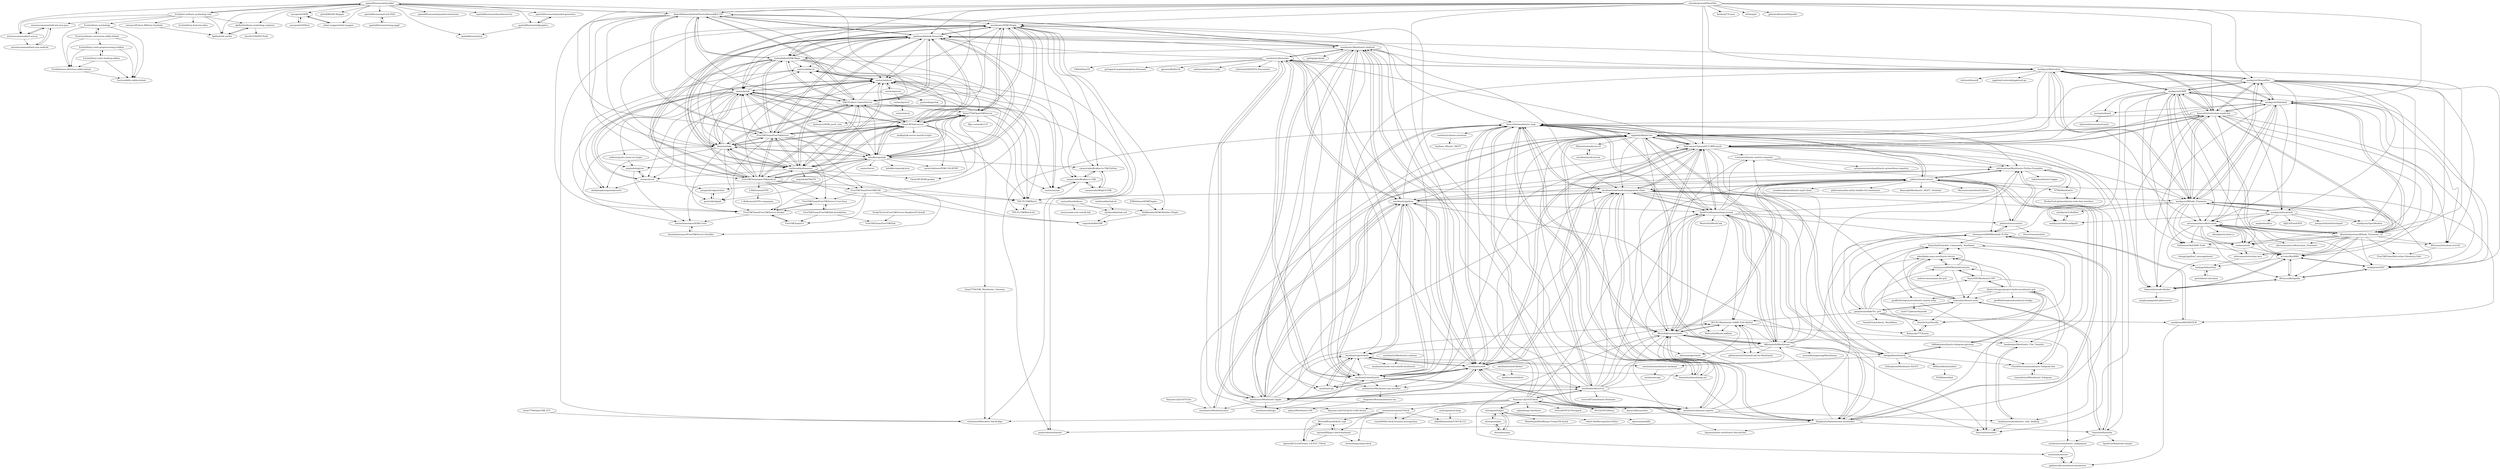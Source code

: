 digraph G {
"spatialillusions/milsymbol-generator" -> "spatialillusions/milgraphics"
"Esri/joint-military-symbology-xml" -> "kjellmf/military-symbology-explorer"
"Esri/joint-military-symbology-xml" -> "spatialillusions/milsymbol"
"Esri/joint-military-symbology-xml" -> "missioncommand/old-mil-sym-java"
"Esri/joint-military-symbology-xml" -> "Esri/military-features-data"
"Esri/joint-military-symbology-xml" -> "missioncommand/mil-sym-js"
"Esri/joint-military-symbology-xml" -> "Esri/military-symbology"
"Esri/joint-military-symbology-xml" -> "kjellmf/sidc-picker"
"Esri/joint-military-symbology-xml" -> "nwroyer/Python-Military-Symbols"
"markqvist/Reticulum" -> "markqvist/NomadNet"
"markqvist/Reticulum" -> "markqvist/LXMF"
"markqvist/Reticulum" -> "markqvist/Sideband"
"markqvist/Reticulum" -> "liamcottle/reticulum-meshchat"
"markqvist/Reticulum" -> "markqvist/RNode_Firmware"
"markqvist/Reticulum" -> "meshtastic/firmware"
"markqvist/Reticulum" -> "ripplebiz/MeshCore"
"markqvist/Reticulum" -> "attermann/microReticulum"
"markqvist/Reticulum" -> "yggdrasil-network/yggdrasil-go" ["e"=1]
"markqvist/Reticulum" -> "liberatedsystems/RNode_Firmware_CE"
"markqvist/Reticulum" -> "TheCommsChannel/TC2-BBS-mesh"
"markqvist/Reticulum" -> "meshtastic/meshtastic"
"markqvist/Reticulum" -> "wb2osz/direwolf" ["e"=1]
"markqvist/Reticulum" -> "paulmandal/atak-forwarder"
"markqvist/Reticulum" -> "meshtastic/Meshtastic-Android"
"kjellmf/sidc-picker" -> "kjellmf/military-symbology-explorer"
"shorepine/alles" -> "shorepine/amy"
"shorepine/alles" -> "shorepine/tulipcc"
"missioncommand/mil-sym-js" -> "missioncommand/old-mil-sym-java"
"missioncommand/mil-sym-js" -> "missioncommand/mil-sym-android"
"markqvist/RNode_Firmware" -> "liberatedsystems/RNode_Firmware_CE"
"markqvist/RNode_Firmware" -> "markqvist/LXMF"
"markqvist/RNode_Firmware" -> "markqvist/Sideband"
"markqvist/RNode_Firmware" -> "liamcottle/reticulum-meshchat"
"markqvist/RNode_Firmware" -> "markqvist/NomadNet"
"markqvist/RNode_Firmware" -> "markqvist/LXST"
"markqvist/RNode_Firmware" -> "markqvist/tncattach"
"markqvist/RNode_Firmware" -> "attermann/microReticulum"
"markqvist/RNode_Firmware" -> "acehoss/rnsh"
"markqvist/RNode_Firmware" -> "markqvist/rnodeconfigutil"
"markqvist/RNode_Firmware" -> "liamcottle/rnode-flasher"
"markqvist/RNode_Firmware" -> "markqvist/Reticulum"
"markqvist/RNode_Firmware" -> "SebastianObi/LXMF-Tools"
"markqvist/RNode_Firmware" -> "markqvist/OpenModem" ["e"=1]
"markqvist/RNode_Firmware" -> "markqvist/LoRaMon"
"syncpoint/ODIN" -> "syncpoint/ODINv2"
"syncpoint/ODIN" -> "orbat-mapper/orbat-mapper"
"markqvist/rnodeconfigutil" -> "markqvist/LoRaMon"
"sofwerx/push-cursor-on-target" -> "ampledata/pycot"
"missioncommand/old-mil-sym-java" -> "missioncommand/mil-sym-android"
"missioncommand/old-mil-sym-java" -> "missioncommand/mil-sym-js"
"markqvist/LoRaMon" -> "markqvist/rnodeconfigutil"
"spatialillusions/mil-std-2525" -> "spatialillusions/stanag-app6"
"spatialillusions/stanag-app6" -> "spatialillusions/mil-std-2525"
"meshtastic/firmware" -> "meshtastic/Meshtastic-Android"
"meshtastic/firmware" -> "meshtastic/meshtastic"
"meshtastic/firmware" -> "meshtastic/python"
"meshtastic/firmware" -> "meshtastic/web"
"meshtastic/firmware" -> "Xinyuan-LilyGO/LilyGo-LoRa-Series" ["e"=1]
"meshtastic/firmware" -> "meshtastic/Meshtastic-Apple"
"meshtastic/firmware" -> "markqvist/Reticulum"
"meshtastic/firmware" -> "portapack-mayhem/mayhem-firmware" ["e"=1]
"meshtastic/firmware" -> "jgromes/RadioLib" ["e"=1]
"meshtastic/firmware" -> "sudomesh/disaster-radio" ["e"=1]
"meshtastic/firmware" -> "TheCommsChannel/TC2-BBS-mesh"
"meshtastic/firmware" -> "meshtastic/device-ui"
"meshtastic/firmware" -> "cyberman54/ESP32-Paxcounter" ["e"=1]
"meshtastic/firmware" -> "paulmandal/atak-forwarder"
"meshtastic/firmware" -> "G4lile0/tinyGS" ["e"=1]
"meshtastic/js" -> "meshtastic/protobufs"
"meshtastic/js" -> "meshtastic/web"
"spatialillusions/milsymbol" -> "Esri/joint-military-symbology-xml"
"spatialillusions/milsymbol" -> "spatialillusions/milsymbol-generator"
"spatialillusions/milsymbol" -> "spatialillusions/milgraphics"
"spatialillusions/milsymbol" -> "missioncommand/mil-sym-js"
"spatialillusions/milsymbol" -> "deptofdefense/AndroidTacticalAssaultKit-CIV"
"spatialillusions/milsymbol" -> "pistell/MGRS-Mapper"
"spatialillusions/milsymbol" -> "syncpoint/ODIN"
"spatialillusions/milsymbol" -> "orbat-mapper/orbat-mapper"
"spatialillusions/milsymbol" -> "TAK-Product-Center/Server"
"spatialillusions/milsymbol" -> "spatialillusions/nvg"
"spatialillusions/milsymbol" -> "kjellmf/military-symbology-explorer"
"spatialillusions/milsymbol" -> "kjellmf/sidc-picker"
"spatialillusions/milsymbol" -> "spatialillusions/milsymbol-extensions"
"spatialillusions/milsymbol" -> "spatialillusions/mil-std-2525"
"spatialillusions/milsymbol" -> "spatialillusions/milsymbol-server"
"FreeTAKTeam/FreeTakServer" -> "paulmandal/atak-forwarder"
"FreeTAKTeam/FreeTakServer" -> "TAK-Product-Center/Server"
"FreeTAKTeam/FreeTakServer" -> "deptofdefense/AndroidTacticalAssaultKit-CIV"
"FreeTAKTeam/FreeTakServer" -> "tkuester/taky"
"FreeTAKTeam/FreeTakServer" -> "joshuafuller/ATAK-Maps"
"FreeTAKTeam/FreeTakServer" -> "snstac/pytak"
"FreeTAKTeam/FreeTakServer" -> "Cloud-RF/tak-server"
"FreeTAKTeam/FreeTakServer" -> "FreeTAKTeam/openTAKpickList"
"FreeTAKTeam/FreeTakServer" -> "raytheonbbn/hammer"
"FreeTAKTeam/FreeTakServer" -> "kdudkov/goatak"
"FreeTAKTeam/FreeTakServer" -> "FreeTAKTeam/FreeTAKServer-User-Docs"
"FreeTAKTeam/FreeTakServer" -> "brian7704/OpenTAKServer"
"FreeTAKTeam/FreeTakServer" -> "FreeTAKTeam/FreeTAKServer-Docker"
"FreeTAKTeam/FreeTakServer" -> "snstac/adsbcot"
"FreeTAKTeam/FreeTakServer" -> "FreeTAKTeam/FreeTAKUAS"
"joshuafuller/ATAK-Maps" -> "paulmandal/atak-forwarder"
"joshuafuller/ATAK-Maps" -> "FreeTAKTeam/FreeTakServer"
"joshuafuller/ATAK-Maps" -> "deptofdefense/AndroidTacticalAssaultKit-CIV"
"joshuafuller/ATAK-Maps" -> "meshtastic/ATAK-Plugin"
"joshuafuller/ATAK-Maps" -> "TAK-Product-Center/Server"
"joshuafuller/ATAK-Maps" -> "FreeTAKTeam/openTAKpickList"
"joshuafuller/ATAK-Maps" -> "raytheonbbn/hammer"
"joshuafuller/ATAK-Maps" -> "Cloud-RF/tak-server"
"joshuafuller/ATAK-Maps" -> "snstac/pytak"
"joshuafuller/ATAK-Maps" -> "tkuester/taky"
"joshuafuller/ATAK-Maps" -> "kdudkov/goatak"
"joshuafuller/ATAK-Maps" -> "TDF-PL/TAKWatch"
"joshuafuller/ATAK-Maps" -> "snstac/adsbcot"
"joshuafuller/ATAK-Maps" -> "snstac/adsbxcot"
"joshuafuller/ATAK-Maps" -> "brian7704/OpenTAKServer"
"snstac/aiscot" -> "snstac/adsbcot"
"snstac/aiscot" -> "ampledata/pycot"
"snstac/aiscot" -> "darkplusplus/opentakrouter"
"snstac/aiscot" -> "jonapoul/cotgenerator"
"kjellmf/military-symbology-explorer" -> "kjellmf/sidc-picker"
"kjellmf/military-symbology-explorer" -> "daveb1034/NVGTools"
"meshtastic/Meshtastic-Android" -> "meshtastic/python"
"meshtastic/Meshtastic-Android" -> "meshtastic/web"
"meshtastic/Meshtastic-Android" -> "meshtastic/meshtastic"
"meshtastic/Meshtastic-Android" -> "meshtastic/firmware"
"meshtastic/Meshtastic-Android" -> "paulmandal/atak-forwarder"
"meshtastic/Meshtastic-Android" -> "meshtastic/protobufs"
"meshtastic/Meshtastic-Android" -> "meshtastic/Meshtastic-Apple"
"meshtastic/Meshtastic-Android" -> "meshtastic/ATAK-Plugin"
"meshtastic/Meshtastic-Android" -> "meshtastic/js"
"meshtastic/Meshtastic-Android" -> "deptofdefense/AndroidTacticalAssaultKit-CIV"
"meshtastic/Meshtastic-Android" -> "meshtastic/network-management-client"
"meshtastic/Meshtastic-Android" -> "joshuafuller/ATAK-Maps"
"meshtastic/Meshtastic-Android" -> "liamcottle/meshtastic-map"
"meshtastic/Meshtastic-Android" -> "ge0rg/aprsdroid" ["e"=1]
"meshtastic/Meshtastic-Android" -> "meshtastic/Meshtastic-gui-installer"
"deptofdefense/AndroidTacticalAssaultKit-CIV" -> "TAK-Product-Center/Server"
"deptofdefense/AndroidTacticalAssaultKit-CIV" -> "FreeTAKTeam/FreeTakServer"
"deptofdefense/AndroidTacticalAssaultKit-CIV" -> "joshuafuller/ATAK-Maps"
"deptofdefense/AndroidTacticalAssaultKit-CIV" -> "paulmandal/atak-forwarder"
"deptofdefense/AndroidTacticalAssaultKit-CIV" -> "raytheonbbn/hammer"
"deptofdefense/AndroidTacticalAssaultKit-CIV" -> "FreeTAKTeam/openTAKpickList"
"deptofdefense/AndroidTacticalAssaultKit-CIV" -> "snstac/pytak"
"deptofdefense/AndroidTacticalAssaultKit-CIV" -> "Cloud-RF/tak-server"
"deptofdefense/AndroidTacticalAssaultKit-CIV" -> "tkuester/taky"
"deptofdefense/AndroidTacticalAssaultKit-CIV" -> "meshtastic/ATAK-Plugin"
"deptofdefense/AndroidTacticalAssaultKit-CIV" -> "spatialillusions/milsymbol"
"deptofdefense/AndroidTacticalAssaultKit-CIV" -> "kdudkov/goatak"
"deptofdefense/AndroidTacticalAssaultKit-CIV" -> "meshtastic/Meshtastic-Android"
"deptofdefense/AndroidTacticalAssaultKit-CIV" -> "snstac/adsbcot"
"deptofdefense/AndroidTacticalAssaultKit-CIV" -> "FreeTAKTeam/FreeTAKServer-Docker"
"paulmandal/atak-forwarder" -> "meshtastic/ATAK-Plugin"
"paulmandal/atak-forwarder" -> "joshuafuller/ATAK-Maps"
"paulmandal/atak-forwarder" -> "raytheonbbn/hammer"
"paulmandal/atak-forwarder" -> "FreeTAKTeam/FreeTakServer"
"paulmandal/atak-forwarder" -> "tkuester/taky"
"paulmandal/atak-forwarder" -> "snstac/pytak"
"paulmandal/atak-forwarder" -> "deptofdefense/AndroidTacticalAssaultKit-CIV"
"paulmandal/atak-forwarder" -> "snstac/adsbcot"
"paulmandal/atak-forwarder" -> "Cloud-RF/tak-server"
"paulmandal/atak-forwarder" -> "TAK-Product-Center/Server"
"paulmandal/atak-forwarder" -> "FreeTAKTeam/openTAKpickList"
"paulmandal/atak-forwarder" -> "kdudkov/goatak"
"paulmandal/atak-forwarder" -> "TDF-PL/TAKWatch"
"paulmandal/atak-forwarder" -> "snstac/adsbxcot"
"paulmandal/atak-forwarder" -> "meshtastic/Meshtastic-Android"
"meshtastic/python" -> "meshtastic/web"
"meshtastic/python" -> "meshtastic/Meshtastic-Android"
"meshtastic/python" -> "meshtastic/protobufs"
"meshtastic/python" -> "meshtastic/meshtastic"
"meshtastic/python" -> "meshtastic/Meshtastic-Apple"
"meshtastic/python" -> "meshtastic/network-management-client"
"meshtastic/python" -> "meshtastic/firmware"
"meshtastic/python" -> "meshtastic/js"
"meshtastic/python" -> "meshtastic/Meshtasticator"
"meshtastic/python" -> "datagod/meshwatch"
"meshtastic/python" -> "meshtastic/Meshtastic-gui-installer"
"meshtastic/python" -> "liamcottle/meshtastic-map"
"meshtastic/python" -> "pdxlocations/Meshtastic-Python-Examples"
"meshtastic/python" -> "SpudGunMan/meshing-around"
"meshtastic/python" -> "pdxlocations/connect"
"pinztrek/takpak" -> "jonapoul/cotgenerator"
"kdudkov/goatak" -> "kdudkov/opensky2cot"
"kdudkov/goatak" -> "Cloud-RF/tak-server"
"kdudkov/goatak" -> "brian7704/OpenTAKServer"
"kdudkov/goatak" -> "snstac/pytak"
"kdudkov/goatak" -> "tkuester/taky"
"kdudkov/goatak" -> "raytheonbbn/hammer"
"kdudkov/goatak" -> "snstac/adsbcot"
"kdudkov/goatak" -> "meshtastic/ATAK-Plugin"
"kdudkov/goatak" -> "lennisthemenace/ATAK-Certs"
"kdudkov/goatak" -> "canaryradio/Kraken-to-TAK-Python"
"kdudkov/goatak" -> "pinztrek/takpak"
"kdudkov/goatak" -> "snstac/inrcot"
"kdudkov/goatak" -> "paulmandal/atak-forwarder"
"kdudkov/goatak" -> "aerial-defence/ATAK-UAS-RTSP"
"kdudkov/goatak" -> "ampledata/pycot"
"markqvist/LXMF" -> "markqvist/Sideband"
"markqvist/LXMF" -> "liamcottle/reticulum-meshchat"
"markqvist/LXMF" -> "markqvist/NomadNet"
"markqvist/LXMF" -> "markqvist/RNode_Firmware"
"markqvist/LXMF" -> "liberatedsystems/RNode_Firmware_CE"
"markqvist/LXMF" -> "acehoss/rnsh"
"markqvist/LXMF" -> "attermann/microReticulum"
"markqvist/LXMF" -> "markqvist/Reticulum"
"markqvist/LXMF" -> "markqvist/LXST"
"markqvist/LXMF" -> "jooray/nutband"
"markqvist/LXMF" -> "SebastianObi/LXMF-Tools"
"markqvist/LXMF" -> "liamcottle/rnode-flasher"
"markqvist/LXMF" -> "kc1awv/RetiBBS"
"markqvist/LXMF" -> "markqvist/rnodeconfigutil"
"markqvist/LXMF" -> "markqvist/tncattach"
"FreeTAKTeam/UI" -> "FreeTAKTeam/FreeTAKServer-Docker"
"meshtastic/protobufs" -> "meshtastic/js"
"meshtastic/protobufs" -> "meshtastic/python"
"meshtastic/protobufs" -> "meshtastic/web"
"meshtastic/protobufs" -> "meshtastic/design"
"meshtastic/protobufs" -> "meshtastic/node-red-contrib-meshtastic"
"meshtastic/protobufs" -> "meshtastic/meshtastic-backend"
"markqvist/tncattach" -> "DJ2LS/FreeDATA" ["e"=1]
"markqvist/tncattach" -> "markqvist/rnodeconfigutil"
"markqvist/tncattach" -> "acehoss/rnsh"
"markqvist/tncattach" -> "joergschultzelutter/mpad" ["e"=1]
"markqvist/tncattach" -> "markqvist/RNode_Firmware"
"markqvist/tncattach" -> "ampledata/kiss" ["e"=1]
"markqvist/tncattach" -> "attermann/microReticulum"
"markqvist/tncattach" -> "markqvist/OpenModem" ["e"=1]
"sniporbob/PiRaTN" -> "jonapoul/cotgenerator"
"sniporbob/PiRaTN" -> "lennisthemenace/FreeTAKServer-Installer"
"missioncommand/mil-sym-android" -> "missioncommand/old-mil-sym-java"
"jonapoul/cotgenerator" -> "pinztrek/takpak"
"markqvist/NomadNet" -> "markqvist/Sideband"
"markqvist/NomadNet" -> "markqvist/LXMF"
"markqvist/NomadNet" -> "markqvist/Reticulum"
"markqvist/NomadNet" -> "liamcottle/reticulum-meshchat"
"markqvist/NomadNet" -> "markqvist/RNode_Firmware"
"markqvist/NomadNet" -> "liberatedsystems/RNode_Firmware_CE"
"markqvist/NomadNet" -> "attermann/microReticulum"
"markqvist/NomadNet" -> "acehoss/rnsh"
"markqvist/NomadNet" -> "TheCommsChannel/TC2-BBS-mesh"
"markqvist/NomadNet" -> "markqvist/tncattach"
"markqvist/NomadNet" -> "markqvist/LXST"
"markqvist/NomadNet" -> "markqvist/OpenModem" ["e"=1]
"markqvist/NomadNet" -> "RFnexus/reticulum-over-hf"
"markqvist/NomadNet" -> "paulmandal/atak-forwarder"
"markqvist/NomadNet" -> "ripplebiz/MeshCore"
"raytheonbbn/hammer" -> "paulmandal/atak-forwarder"
"raytheonbbn/hammer" -> "snstac/adsbcot"
"raytheonbbn/hammer" -> "FreeTAKTeam/FreeTAKServer-Docker"
"raytheonbbn/hammer" -> "sniporbob/BobTAK"
"raytheonbbn/hammer" -> "FreeTAKTeam/openTAKpickList"
"raytheonbbn/hammer" -> "FreeTAKTeam/FreeTAKUAS"
"raytheonbbn/hammer" -> "kdudkov/goatak"
"raytheonbbn/hammer" -> "meshtastic/ATAK-Plugin"
"raytheonbbn/hammer" -> "Cloud-RF/ATAK-geobot"
"raytheonbbn/hammer" -> "sniporbob/PiRaTN"
"raytheonbbn/hammer" -> "snstac/aiscot"
"raytheonbbn/hammer" -> "tkuester/taky"
"raytheonbbn/hammer" -> "snstac/pytak"
"raytheonbbn/hammer" -> "Cloud-RF/tak-server"
"raytheonbbn/hammer" -> "FreeTAKTeam/FreeTakServer"
"FreeTAKTeam/FreeTAKServer-User-Docs" -> "FreeTAKTeam/FreeTAKServer-Docker"
"FreeTAKTeam/FreeTAKServer-User-Docs" -> "FreeTAKTeam/FreeTAKHub-Installation"
"meshtastic/meshtastic" -> "meshtastic/web"
"meshtastic/meshtastic" -> "meshtastic/Meshtastic-Android"
"meshtastic/meshtastic" -> "meshtastic/firmware"
"meshtastic/meshtastic" -> "meshtastic/Meshtastic-Apple"
"meshtastic/meshtastic" -> "meshtastic/python"
"meshtastic/meshtastic" -> "meshtastic/Meshtastic-gui-installer"
"meshtastic/meshtastic" -> "meshtastic/protobufs"
"meshtastic/meshtastic" -> "ripplebiz/MeshCore"
"meshtastic/meshtastic" -> "TheCommsChannel/TC2-BBS-mesh"
"meshtastic/meshtastic" -> "meshtastic/antenna-reports"
"meshtastic/meshtastic" -> "meshtastic/js"
"meshtastic/meshtastic" -> "meshtastic/network-management-client"
"meshtastic/meshtastic" -> "paulmandal/atak-forwarder"
"meshtastic/meshtastic" -> "meshtastic/ATAK-Plugin"
"meshtastic/meshtastic" -> "meshtastic/device-ui"
"snstac/spotcot" -> "snstac/aircot"
"meshtastic/web" -> "meshtastic/meshtastic"
"meshtastic/web" -> "meshtastic/python"
"meshtastic/web" -> "meshtastic/Meshtastic-Apple"
"meshtastic/web" -> "meshtastic/Meshtastic-Android"
"meshtastic/web" -> "meshtastic/protobufs"
"meshtastic/web" -> "meshtastic/js"
"meshtastic/web" -> "meshtastic/network-management-client"
"meshtastic/web" -> "meshtastic/Meshtastic-gui-installer"
"meshtastic/web" -> "liamcottle/meshtastic-map"
"meshtastic/web" -> "pdxlocations/connect"
"meshtastic/web" -> "meshtastic/antenna-reports"
"meshtastic/web" -> "TheCommsChannel/TC2-BBS-mesh"
"meshtastic/web" -> "meshtastic/artifacts"
"meshtastic/web" -> "brianshea2/meshmap.net"
"meshtastic/web" -> "RCGV1/Meshtastic-SAME-EAS-Alerter"
"meshtastic/Meshtastic-Apple" -> "meshtastic/web"
"meshtastic/Meshtastic-Apple" -> "meshtastic/meshtastic"
"meshtastic/Meshtastic-Apple" -> "meshtastic/python"
"meshtastic/Meshtastic-Apple" -> "liamcottle/meshtastic-map"
"meshtastic/Meshtastic-Apple" -> "meshtastic/protobufs"
"meshtastic/Meshtastic-Apple" -> "meshtastic/Meshtastic-Android"
"meshtastic/Meshtastic-Apple" -> "TheCommsChannel/TC2-BBS-mesh"
"meshtastic/Meshtastic-Apple" -> "meshtastic/device-ui"
"meshtastic/Meshtastic-Apple" -> "meshtastic/antenna-reports"
"meshtastic/Meshtastic-Apple" -> "meshtastic/network-management-client"
"meshtastic/Meshtastic-Apple" -> "meshtastic/firmware"
"meshtastic/Meshtastic-Apple" -> "ripplebiz/MeshCore"
"meshtastic/Meshtastic-Apple" -> "meshtastic/Meshtasticator"
"meshtastic/Meshtastic-Apple" -> "meshtastic/design"
"meshtastic/Meshtastic-Apple" -> "RCGV1/Meshtastic-SAME-EAS-Alerter"
"tkuester/taky" -> "snstac/pytak"
"tkuester/taky" -> "FreeTAKTeam/FreeTakServer"
"tkuester/taky" -> "snstac/adsbcot"
"tkuester/taky" -> "FreeTAKTeam/FreeTAKServer-Docker"
"tkuester/taky" -> "darkplusplus/opentakrouter"
"tkuester/taky" -> "paulmandal/atak-forwarder"
"tkuester/taky" -> "kdudkov/goatak"
"tkuester/taky" -> "lennisthemenace/ATAK-Certs"
"tkuester/taky" -> "Cloud-RF/tak-server"
"tkuester/taky" -> "TAK-Product-Center/Server"
"tkuester/taky" -> "snstac/adsbxcot"
"tkuester/taky" -> "raytheonbbn/hammer"
"tkuester/taky" -> "FreeTAKTeam/openTAKpickList"
"tkuester/taky" -> "brian7704/OpenTAKServer"
"tkuester/taky" -> "pinztrek/takpak"
"snstac/adsbcot" -> "snstac/aiscot"
"snstac/adsbcot" -> "snstac/adsbxcot"
"snstac/adsbcot" -> "snstac/pytak"
"snstac/adsbcot" -> "snstac/aprscot"
"snstac/adsbcot" -> "snstac/aryaos"
"snstac/adsbcot" -> "canaryradio/Kraken-to-TAK"
"snstac/adsbcot" -> "canaryradio/Kraken-to-TAK-Python"
"snstac/adsbcot" -> "raytheonbbn/hammer"
"FreeTAKTeam/openTAKpickList" -> "FreeTAKTeam/FreeTAKUAS"
"FreeTAKTeam/openTAKpickList" -> "raytheonbbn/hammer"
"FreeTAKTeam/openTAKpickList" -> "Cloud-RF/tak-server"
"FreeTAKTeam/openTAKpickList" -> "snstac/pytak"
"FreeTAKTeam/openTAKpickList" -> "FreeTAKTeam/FreeTAKServer-Docker"
"FreeTAKTeam/openTAKpickList" -> "TAK-Product-Center/Server"
"FreeTAKTeam/openTAKpickList" -> "paulmandal/atak-forwarder"
"FreeTAKTeam/openTAKpickList" -> "FreeTAKTeam/FreeTakServer"
"FreeTAKTeam/openTAKpickList" -> "tkuester/taky"
"FreeTAKTeam/openTAKpickList" -> "brian7704/OpenTAKServer"
"FreeTAKTeam/openTAKpickList" -> "joshuafuller/ATAK-Maps"
"FreeTAKTeam/openTAKpickList" -> "TDF-PL/TAKWatch"
"FreeTAKTeam/openTAKpickList" -> "FreeTAKTeam/FreeTAKServer-User-Docs"
"FreeTAKTeam/openTAKpickList" -> "L-Belluomini/OTN"
"FreeTAKTeam/openTAKpickList" -> "snstac/adsbcot"
"Xinyuan-LilyGO/T-Echo" -> "meshtastic/Meshtasticator"
"thepoweroftwo/meshtastic-ios" -> "jeksys/Meshtastic-iOS"
"meshtastic/meshtastic-backend" -> "meshtastic/api"
"FreeTAKTeam/FreeTAKUAS" -> "FreeTAKTeam/FreeTAKServer-Docker"
"FreeTAKTeam/FreeTAKUAS" -> "TDF-PL/TAKWatch"
"FreeTAKTeam/FreeTAKUAS" -> "FreeTAKTeam/FreeTAKServer-User-Docs"
"FreeTAKTeam/FreeTAKUAS" -> "FreeTAKTeam/UI"
"FreeTAKTeam/FreeTAKUAS" -> "sniporbob/BobTAK"
"FreeTAKTeam/FreeTAKUAS" -> "snstac/adsbcot"
"snstac/pytak" -> "snstac/adsbcot"
"snstac/pytak" -> "snstac/aiscot"
"snstac/pytak" -> "Cloud-RF/tak-server"
"snstac/pytak" -> "tkuester/taky"
"snstac/pytak" -> "snstac/adsbxcot"
"snstac/pytak" -> "ampledata/pycot"
"snstac/pytak" -> "kylesayrs/ATAK_push_cots"
"snstac/pytak" -> "pinztrek/takpak"
"snstac/pytak" -> "snstac/aryaos"
"snstac/pytak" -> "TDF-PL/TAKWatch"
"snstac/pytak" -> "sofwerx/push-cursor-on-target"
"snstac/pytak" -> "darkplusplus/opentakrouter"
"snstac/pytak" -> "TAK-Product-Center/Server"
"snstac/pytak" -> "kdudkov/goatak"
"snstac/pytak" -> "FreeTAKTeam/FreeTAKServer-Docker"
"snstac/adsbxcot" -> "snstac/adsbcot"
"snstac/adsbxcot" -> "darkplusplus/opentakrouter"
"orbat-mapper/orbat-mapper" -> "syncpoint/ODIN"
"FreeTAKTeam/FreeTAKServer-Docker" -> "lennisthemenace/ATAK-Certs"
"FreeTAKTeam/FreeTAKServer-Docker" -> "FreeTAKTeam/FreeTAKServer-User-Docs"
"FreeTAKTeam/FreeTAKServer-Docker" -> "FreeTAKTeam/UI"
"lennisthemenace/ATAK-Certs" -> "lennisthemenace/FreeTAKServer-Installer"
"lennisthemenace/FreeTAKServer-Installer" -> "lennisthemenace/ATAK-Certs"
"ChuckNorrison/meshtastic-telegram-bot" -> "tomasbrincil/Meshtastic-Telegram"
"FreeTAKTeam/FreeTAKHub-Installation" -> "FreeTAKTeam/FreeTAKServer-User-Docs"
"FreeTAKTeam/FreeTAKHub-Installation" -> "FreeTAKTeam/FreeTAKHub"
"FreeTAKTeam/FreeTAKHub-Installation" -> "FreeTAKTeam/UI"
"shorepine/tulipcc" -> "shorepine/amy"
"shorepine/tulipcc" -> "shorepine/alles"
"shorepine/tulipcc" -> "Xinyuan-LilyGO/T-Deck"
"shorepine/tulipcc" -> "okyeron/shieldXL" ["e"=1]
"shorepine/tulipcc" -> "Meebleeps/MeeBleeps-Freaq-FM-Synth" ["e"=1]
"shorepine/tulipcc" -> "robert-hh/Micropython-Editor" ["e"=1]
"markqvist/Sideband" -> "markqvist/LXMF"
"markqvist/Sideband" -> "liamcottle/reticulum-meshchat"
"markqvist/Sideband" -> "markqvist/NomadNet"
"markqvist/Sideband" -> "markqvist/RNode_Firmware"
"markqvist/Sideband" -> "liberatedsystems/RNode_Firmware_CE"
"markqvist/Sideband" -> "markqvist/Reticulum"
"markqvist/Sideband" -> "attermann/microReticulum"
"markqvist/Sideband" -> "markqvist/LXST"
"markqvist/Sideband" -> "markqvist/tncattach"
"markqvist/Sideband" -> "liamcottle/rnode-flasher"
"markqvist/Sideband" -> "acehoss/rnsh"
"markqvist/Sideband" -> "kc1awv/RetiBBS"
"markqvist/Sideband" -> "TheCommsChannel/TC2-BBS-mesh"
"markqvist/Sideband" -> "jooray/nutband"
"markqvist/Sideband" -> "RFnexus/reticulum-over-hf"
"datagod/meshwatch" -> "ZebusJesus/Meshtastic-PyGUI"
"datagod/meshwatch" -> "meshtastic/network-management-client"
"datagod/meshwatch" -> "meshtastic/meshtastic-backend"
"datagod/meshwatch" -> "tb0hdan/meshtastic-telegram-gateway"
"datagod/meshwatch" -> "ChuckNorrison/meshtastic-telegram-bot"
"datagod/meshwatch" -> "pdxlocations/Meshtastic-Python-Examples"
"datagod/meshwatch" -> "868meshbot/meshbot"
"meshtastic/antenna-reports" -> "meshtastic/network-management-client"
"meshtastic/antenna-reports" -> "erichexter/Mestastic-Tak-Bridge"
"meshtastic/antenna-reports" -> "meshtastic/protobufs"
"meshtastic/antenna-reports" -> "laneboyerre/meshtastic_chat_desktop"
"meshtastic/antenna-reports" -> "pdxlocations/connect"
"meshtastic/antenna-reports" -> "meshtastic/web"
"meshtastic/antenna-reports" -> "chrismyers2000/MeshAdv-Pi-Hat"
"meshtastic/antenna-reports" -> "MeshAddicts/meshinfo"
"meshtastic/antenna-reports" -> "ShakataGaNai/awesome-meshtastic"
"meshtastic/Meshtastic-arduino" -> "meshtastic/node-red-contrib-meshtastic"
"L-Belluomini/OTN" -> "L-Belluomini/OTN-companion"
"meshtastic/Meshtasticator" -> "pdxlocations/Meshtastic-Python-Examples"
"meshtastic/Meshtasticator" -> "meshtastic/protobufs"
"meshtastic/Meshtasticator" -> "meshtastic/python"
"Hydra-Designs/project-hydra-meshtastic-pcb" -> "NanoVHF/Meshtastic-DIY"
"Hydra-Designs/project-hydra-meshtastic-pcb" -> "tb0hdan/meshtastic-telegram-gateway"
"Hydra-Designs/project-hydra-meshtastic-pcb" -> "ndoo/ikoka-nano-meshtastic-device"
"Hydra-Designs/project-hydra-meshtastic-pcb" -> "chrismyers2000/MeshAdventurer"
"Hydra-Designs/project-hydra-meshtastic-pcb" -> "valzzu/meshtastic-pcbs"
"Hydra-Designs/project-hydra-meshtastic-pcb" -> "geoffwhittington/meshtastic-bridge"
"Hydra-Designs/project-hydra-meshtastic-pcb" -> "ChuckNorrison/meshtastic-telegram-bot"
"Hydra-Designs/project-hydra-meshtastic-pcb" -> "geoffwhittington/meshtastic-matrix-relay"
"Hydra-Designs/project-hydra-meshtastic-pcb" -> "NomDeTom/NiceRa"
"meshtastic/Meshtastic-gui-installer" -> "thepoweroftwo/meshtastic-ios"
"ScriptTactics/FreeTAKServer-RaspberyPi-Install" -> "FreeTAKTeam/FreeTAKHub"
"Esri/coordinate-conversion-addin-dotnet" -> "Esri/distance-direction-addin-dotnet"
"Esri/coordinate-conversion-addin-dotnet" -> "Esri/visibility-addin-dotnet"
"Esri/coordinate-conversion-addin-dotnet" -> "Esri/military-symbology"
"Esri/coordinate-conversion-addin-dotnet" -> "Esri/military-tools-geoprocessing-toolbox"
"NanoVHF/Meshtastic-DIY" -> "Hydra-Designs/project-hydra-meshtastic-pcb"
"NanoVHF/Meshtastic-DIY" -> "ndoo/ikoka-nano-meshtastic-device"
"NanoVHF/Meshtastic-DIY" -> "chrismyers2000/MeshAdventurer"
"NanoVHF/Meshtastic-DIY" -> "ChuckNorrison/meshtastic-telegram-bot"
"NanoVHF/Meshtastic-DIY" -> "valzzu/meshtastic-pcbs"
"tb0hdan/meshtastic-telegram-gateway" -> "ChuckNorrison/meshtastic-telegram-bot"
"tb0hdan/meshtastic-telegram-gateway" -> "Hydra-Designs/project-hydra-meshtastic-pcb"
"tb0hdan/meshtastic-telegram-gateway" -> "datagod/meshwatch"
"tomasbrincil/Meshtastic-Telegram" -> "ChuckNorrison/meshtastic-telegram-bot"
"nwroyer/Python-Military-Symbols" -> "kjellmf/sidc-picker"
"shorepine/amy" -> "shorepine/alles"
"shorepine/amy" -> "shorepine/tulipcc"
"Esri/military-symbology" -> "Esri/visibility-addin-dotnet"
"Esri/military-symbology" -> "Esri/coordinate-conversion-addin-dotnet"
"Esri/military-symbology" -> "Esri/distance-direction-addin-dotnet"
"meshtastic/network-management-client" -> "pdxlocations/connect"
"meshtastic/network-management-client" -> "datagod/meshwatch"
"meshtastic/network-management-client" -> "meshtastic/web"
"meshtastic/network-management-client" -> "MeshAddicts/meshinfo"
"meshtastic/network-management-client" -> "liamcottle/meshtastic-map"
"meshtastic/network-management-client" -> "geoffwhittington/meshtastic-matrix-relay"
"meshtastic/network-management-client" -> "paulocode/multimesh"
"meshtastic/network-management-client" -> "meshtastic/antenna-reports"
"meshtastic/network-management-client" -> "TheCommsChannel/TC2-BBS-mesh"
"meshtastic/network-management-client" -> "SpudGunMan/meshing-around"
"meshtastic/network-management-client" -> "meshtastic/python"
"meshtastic/network-management-client" -> "Affirmatech/MeshSense"
"meshtastic/network-management-client" -> "landandair/Meshtastic_File_Transfer"
"meshtastic/network-management-client" -> "ShakataGaNai/awesome-meshtastic"
"meshtastic/network-management-client" -> "markqvist/RNode_Firmware"
"TAK-Product-Center/Server" -> "Cloud-RF/tak-server"
"TAK-Product-Center/Server" -> "FreeTAKTeam/FreeTakServer"
"TAK-Product-Center/Server" -> "deptofdefense/AndroidTacticalAssaultKit-CIV"
"TAK-Product-Center/Server" -> "snstac/pytak"
"TAK-Product-Center/Server" -> "tkuester/taky"
"TAK-Product-Center/Server" -> "joshuafuller/ATAK-Maps"
"TAK-Product-Center/Server" -> "FreeTAKTeam/openTAKpickList"
"TAK-Product-Center/Server" -> "paulmandal/atak-forwarder"
"TAK-Product-Center/Server" -> "brian7704/OpenTAKServer"
"TAK-Product-Center/Server" -> "snstac/adsbcot"
"TAK-Product-Center/Server" -> "raytheonbbn/hammer"
"TAK-Product-Center/Server" -> "meshtastic/ATAK-Plugin"
"TAK-Product-Center/Server" -> "snstac/adsbxcot"
"TAK-Product-Center/Server" -> "kdudkov/goatak"
"TAK-Product-Center/Server" -> "TDF-PL/TAKWatch"
"Cloud-RF/tak-server" -> "TAK-Product-Center/Server"
"Cloud-RF/tak-server" -> "snstac/pytak"
"Cloud-RF/tak-server" -> "TDF-PL/TAKWatch"
"Cloud-RF/tak-server" -> "kdudkov/goatak"
"Cloud-RF/tak-server" -> "brian7704/OpenTAKServer"
"Cloud-RF/tak-server" -> "meshtastic/ATAK-Plugin"
"Cloud-RF/tak-server" -> "FreeTAKTeam/openTAKpickList"
"Cloud-RF/tak-server" -> "tkuester/taky"
"Cloud-RF/tak-server" -> "FreeTAKTeam/FreeTakServer"
"Cloud-RF/tak-server" -> "paulmandal/atak-forwarder"
"Cloud-RF/tak-server" -> "raytheonbbn/hammer"
"Cloud-RF/tak-server" -> "aerial-defence/ATAK-UAS-RTSP"
"Cloud-RF/tak-server" -> "atakhq/tak-server-install-scripts"
"Cloud-RF/tak-server" -> "Cloud-RF/ATAK-geobot"
"Cloud-RF/tak-server" -> "snstac/adsbxcot"
"0015/ESP32Berry" -> "Xinyuan-LilyGO/T-Deck"
"raytheonbbn/tak-ml" -> "raytheonbbn/tak-cad"
"syncpoint/ODINv2" -> "syncpoint/ODIN"
"acehoss/rnsh" -> "attermann/reticulum-mcu"
"acehoss/rnsh" -> "attermann/microReticulum"
"acehoss/rnsh" -> "kc1awv/RetiBBS"
"Esri/military-tools-geoprocessing-toolbox" -> "Esri/military-tools-desktop-addins"
"Esri/military-tools-geoprocessing-toolbox" -> "Esri/distance-direction-addin-dotnet"
"Esri/military-tools-geoprocessing-toolbox" -> "Esri/visibility-addin-dotnet"
"SebastianObi/LXMF-Tools" -> "chengtripp/lxmf_messageboard"
"SebastianObi/LXMF-Tools" -> "kc1awv/RetiBBS"
"Hellikandra/ATAK-Weather-Plugin" -> "sniporbob/BobTAK"
"snstac/fusedsidecar" -> "raytheonbbn/tak-cad"
"snstac/fusedsidecar" -> "snstac/node-red-contrib-tak"
"Esri/distance-direction-addin-dotnet" -> "Esri/visibility-addin-dotnet"
"meshtastic/ATAK-Plugin" -> "paulmandal/atak-forwarder"
"meshtastic/ATAK-Plugin" -> "TDF-PL/TAKWatch"
"meshtastic/ATAK-Plugin" -> "brian7704/OpenTAKServer"
"meshtastic/ATAK-Plugin" -> "Cloud-RF/tak-server"
"meshtastic/ATAK-Plugin" -> "joshuafuller/ATAK-Maps"
"meshtastic/ATAK-Plugin" -> "raytheonbbn/hammer"
"meshtastic/ATAK-Plugin" -> "kdudkov/goatak"
"meshtastic/ATAK-Plugin" -> "snstac/aryaos"
"meshtastic/ATAK-Plugin" -> "snstac/adsbcot"
"meshtastic/ATAK-Plugin" -> "canaryradio/Kraken-to-TAK"
"meshtastic/ATAK-Plugin" -> "erichexter/Mestastic-Tak-Bridge"
"meshtastic/ATAK-Plugin" -> "Hellikandra/ATAK-Weather-Plugin"
"meshtastic/ATAK-Plugin" -> "snstac/pytak"
"meshtastic/ATAK-Plugin" -> "tkuester/taky"
"meshtastic/ATAK-Plugin" -> "canaryradio/Kraken-to-TAK-Python"
"moononournation/T-Deck" -> "abdallahnatsheh/T-DECK-CLI"
"moononournation/T-Deck" -> "RetiredWizard/tdeck_repl"
"moononournation/T-Deck" -> "varna9000/t-deck-lorawan-micropython"
"moononournation/T-Deck" -> "rgrizzell/lilygo-t-deck-keyboard"
"moononournation/T-Deck" -> "technoblogy/ulisp-tdeck"
"moononournation/T-Deck" -> "rgrizzell/CircuitPython_LILYGO_T-Deck"
"Xinyuan-LilyGO/T-Deck" -> "0015/ESP32Berry"
"Xinyuan-LilyGO/T-Deck" -> "moononournation/T-Deck"
"Xinyuan-LilyGO/T-Deck" -> "meshtastic/device-ui"
"Xinyuan-LilyGO/T-Deck" -> "liamcottle/meshtastic-map"
"Xinyuan-LilyGO/T-Deck" -> "varna9000/t-deck-lorawan-micropython"
"Xinyuan-LilyGO/T-Deck" -> "bmorcelli/Launcher" ["e"=1]
"Xinyuan-LilyGO/T-Deck" -> "ripplebiz/MeshCore"
"Xinyuan-LilyGO/T-Deck" -> "SpudGunMan/meshing-around"
"Xinyuan-LilyGO/T-Deck" -> "shorepine/tulipcc"
"Xinyuan-LilyGO/T-Deck" -> "sqfmi/beepy-hardware" ["e"=1]
"Xinyuan-LilyGO/T-Deck" -> "Xinyuan-LilyGO/LilyGo-LoRa-Series" ["e"=1]
"Xinyuan-LilyGO/T-Deck" -> "htotoo/ESP32-Portapack" ["e"=1]
"geoffwhittington/meshtastic-matrix-relay" -> "landandair/Meshtastic_File_Transfer"
"geoffwhittington/meshtastic-matrix-relay" -> "mate71pl/mmrelaynode"
"raytheonbbn/tak-cad" -> "sniporbob/BobTAK"
"chrismyers2000/MeshAdventurer" -> "ndoo/ikoka-nano-meshtastic-device"
"chrismyers2000/MeshAdventurer" -> "femtofox/Femtofox_Community_Hardware"
"chrismyers2000/MeshAdventurer" -> "andrew-moroz/xiao-ble-pcb"
"chrismyers2000/MeshAdventurer" -> "valzzu/meshtastic-pcbs"
"chrismyers2000/MeshAdventurer" -> "NanoVHF/Meshtastic-DIY"
"randogoth/lxmf-bot" -> "gretel/feed-reticulum"
"snstac/aryaos" -> "canaryradio/Kraken-to-TAK"
"landandair/Meshtastic_File_Transfer" -> "laneboyerre/meshtastic_chat_desktop"
"TDF-PL/TAKWatch-IQ" -> "TDF-PL/TAKWatch"
"TDF-PL/TAKWatch" -> "TDF-PL/TAKWatch-IQ"
"TDF-PL/TAKWatch" -> "Hellikandra/ATAK-Weather-Plugin"
"s2underground/GhostNet" -> "paulmandal/atak-forwarder"
"s2underground/GhostNet" -> "TheCommsChannel/TC2-BBS-mesh"
"s2underground/GhostNet" -> "meshtastic/ATAK-Plugin"
"s2underground/GhostNet" -> "joshuafuller/ATAK-Maps"
"s2underground/GhostNet" -> "km4ack/73Linux" ["e"=1]
"s2underground/GhostNet" -> "FreeTAKTeam/FreeTakServer"
"s2underground/GhostNet" -> "deptofdefense/AndroidTacticalAssaultKit-CIV"
"s2underground/GhostNet" -> "markqvist/Sideband"
"s2underground/GhostNet" -> "markqvist/NomadNet"
"s2underground/GhostNet" -> "liamcottle/reticulum-meshchat"
"s2underground/GhostNet" -> "la5nta/pat" ["e"=1]
"s2underground/GhostNet" -> "jjshoots/RemoteIDSpoofer" ["e"=1]
"s2underground/GhostNet" -> "TAK-Product-Center/Server"
"s2underground/GhostNet" -> "markqvist/Reticulum"
"s2underground/GhostNet" -> "meshtastic/meshtastic"
"liamcottle/reticulum-meshchat" -> "markqvist/Sideband"
"liamcottle/reticulum-meshchat" -> "markqvist/LXMF"
"liamcottle/reticulum-meshchat" -> "markqvist/RNode_Firmware"
"liamcottle/reticulum-meshchat" -> "liberatedsystems/RNode_Firmware_CE"
"liamcottle/reticulum-meshchat" -> "markqvist/NomadNet"
"liamcottle/reticulum-meshchat" -> "attermann/microReticulum"
"liamcottle/reticulum-meshchat" -> "markqvist/Reticulum"
"liamcottle/reticulum-meshchat" -> "markqvist/LXST"
"liamcottle/reticulum-meshchat" -> "ripplebiz/MeshCore"
"liamcottle/reticulum-meshchat" -> "liamcottle/rnode-flasher"
"liamcottle/reticulum-meshchat" -> "TheCommsChannel/TC2-BBS-mesh"
"liamcottle/reticulum-meshchat" -> "kc1awv/RetiBBS"
"liamcottle/reticulum-meshchat" -> "SebastianObi/LXMF-Tools"
"liamcottle/reticulum-meshchat" -> "liamcottle/meshtastic-map"
"liamcottle/reticulum-meshchat" -> "RFnexus/reticulum-over-hf"
"RFnexus/reticulum-over-hf" -> "FreeTAKTeam/Reticulum-Telemetry-Hub"
"pdxlocations/contact" -> "pdxlocations/Meshtastic-Python-Examples"
"pdxlocations/contact" -> "chrismyers2000/MeshAdv-Pi-Hat"
"pdxlocations/contact" -> "PeterGrace/meshtui"
"liamcottle/meshtastic-map" -> "brianshea2/meshmap.net"
"liamcottle/meshtastic-map" -> "Affirmatech/MeshSense"
"liamcottle/meshtastic-map" -> "pdxlocations/connect"
"liamcottle/meshtastic-map" -> "SpudGunMan/meshing-around"
"liamcottle/meshtastic-map" -> "pdxlocations/Meshtastic-Python-Examples"
"liamcottle/meshtastic-map" -> "MeshAddicts/meshinfo"
"liamcottle/meshtastic-map" -> "liamcottle/meshtxt"
"liamcottle/meshtastic-map" -> "ShakataGaNai/awesome-meshtastic"
"liamcottle/meshtastic-map" -> "ripplebiz/MeshCore"
"liamcottle/meshtastic-map" -> "paulocode/multimesh"
"liamcottle/meshtastic-map" -> "meshtastic/network-management-client"
"liamcottle/meshtastic-map" -> "TheCommsChannel/TC2-BBS-mesh"
"liamcottle/meshtastic-map" -> "meshtastic/web"
"liamcottle/meshtastic-map" -> "meshtastic/Meshtastic-Apple"
"liamcottle/meshtastic-map" -> "meshtastic/home-assistant"
"brianshea2/meshmap.net" -> "liamcottle/meshtastic-map"
"brianshea2/meshmap.net" -> "MeshAddicts/meshinfo"
"brianshea2/meshmap.net" -> "ShakataGaNai/awesome-meshtastic"
"brianshea2/meshmap.net" -> "ripplebiz/MeshCore"
"meshtastic/device-ui" -> "TheCommsChannel/TC2-BBS-mesh"
"meshtastic/device-ui" -> "Xinyuan-LilyGO/T-Deck"
"meshtastic/device-ui" -> "RCGV1/Meshtastic-SAME-EAS-Alerter"
"meshtastic/device-ui" -> "SpudGunMan/meshing-around"
"meshtastic/device-ui" -> "liamcottle/meshtastic-map"
"meshtastic/device-ui" -> "meshtastic/Meshtastic-Apple"
"meshtastic/device-ui" -> "meshtastic/network-management-client"
"meshtastic/device-ui" -> "MeshAddicts/meshinfo"
"meshtastic/device-ui" -> "meshtastic/web"
"meshtastic/device-ui" -> "mverch67/meshtastic-firmware"
"meshtastic/device-ui" -> "ripplebiz/MeshCore"
"meshtastic/device-ui" -> "meshtastic/ATAK-Plugin"
"meshtastic/device-ui" -> "Affirmatech/MeshSense"
"meshtastic/device-ui" -> "meshtastic/antenna-reports"
"meshtastic/device-ui" -> "meshtastic/Meshtastic-Android"
"RetiredWizard/tdeck_repl" -> "rgrizzell/CircuitPython_LILYGO_T-Deck"
"RetiredWizard/tdeck_repl" -> "rgrizzell/lilygo-t-deck-keyboard"
"attermann/microReticulum" -> "liberatedsystems/RNode_Firmware_CE"
"attermann/microReticulum" -> "attermann/microReticulum_Firmware"
"attermann/microReticulum" -> "SebastianObi/LXMF-Tools"
"attermann/microReticulum" -> "attermann/reticulum-mcu"
"attermann/microReticulum" -> "kc1awv/RetiBBS"
"attermann/microReticulum" -> "acehoss/rnsh"
"attermann/microReticulum" -> "markqvist/LXST"
"attermann/microReticulum" -> "randogoth/lxmf-bot"
"attermann/microReticulum" -> "RFnexus/Retipedia"
"attermann/microReticulum" -> "ellenhp/reticulum-rs"
"attermann/microReticulum" -> "RFnexus/reticulum-over-hf"
"canaryradio/WigleToTAK" -> "canaryradio/Kraken-to-TAK-Python"
"canaryradio/WigleToTAK" -> "canaryradio/Kraken-to-TAK"
"jooray/nutband" -> "QuixoteSystems/nostrastic"
"pdxlocations/Meshtastic-Python-Examples" -> "N7IW/Meshtastic"
"pdxlocations/Meshtastic-Python-Examples" -> "pdxlocations/contact"
"pdxlocations/Meshtastic-Python-Examples" -> "pdxlocations/connect"
"pdxlocations/Meshtastic-Python-Examples" -> "RocketGod-git/meshtastic-web-chat-interface"
"pdxlocations/Meshtastic-Python-Examples" -> "tader/meshtastic-logger"
"pdxlocations/connect" -> "pdxlocations/Meshtastic-Python-Examples"
"pdxlocations/connect" -> "MeshAddicts/meshinfo"
"pdxlocations/connect" -> "liamcottle/meshtastic-map"
"pdxlocations/connect" -> "meshtastic/network-management-client"
"pdxlocations/connect" -> "N7IW/Meshtastic"
"pdxlocations/connect" -> "arankwende/meshtastic-mqtt-client"
"pdxlocations/connect" -> "pdxlocations/ha-entity-builder-for-meshtastic"
"pdxlocations/connect" -> "markbirss/MESHSTICK"
"pdxlocations/connect" -> "laneboyerre/meshtastic_chat_desktop"
"pdxlocations/connect" -> "pdxlocations/contact"
"pdxlocations/connect" -> "Bamorph/Meshtastic_MQTT_Terminal"
"pdxlocations/connect" -> "ShakataGaNai/awesome-meshtastic"
"pdxlocations/connect" -> "Mictronics/meshtastic2hass"
"brian7704/OpenTAKServer" -> "TDF-PL/TAKWatch"
"brian7704/OpenTAKServer" -> "snstac/aryaos"
"brian7704/OpenTAKServer" -> "brian7704/TAK_Meshtastic_Gateway"
"brian7704/OpenTAKServer" -> "Cloud-RF/tak-server"
"brian7704/OpenTAKServer" -> "kdudkov/goatak"
"brian7704/OpenTAKServer" -> "meshtastic/ATAK-Plugin"
"brian7704/OpenTAKServer" -> "kylesayrs/ATAK_push_cots"
"brian7704/OpenTAKServer" -> "dfpc-coe/node-CoT"
"brian7704/OpenTAKServer" -> "TDF-PL/TAKWatch-IQ"
"brian7704/OpenTAKServer" -> "snstac/adsbcot"
"RFnexus/Retipedia" -> "kc1awv/RetiBBS"
"RFnexus/Retipedia" -> "liamcottle/rnode-flasher"
"RFnexus/Retipedia" -> "markqvist/LXST"
"meshtastic/web-flasher" -> "meshtastic/artifacts"
"JTBDefense/ATAKPlugins" -> "Hellikandra/ATAK-Weather-Plugin"
"rgrizzell/CircuitPython_LILYGO_T-Deck" -> "RetiredWizard/tdeck_repl"
"rgrizzell/lilygo-t-deck-keyboard" -> "RetiredWizard/tdeck_repl"
"rgrizzell/lilygo-t-deck-keyboard" -> "rgrizzell/CircuitPython_LILYGO_T-Deck"
"rgrizzell/lilygo-t-deck-keyboard" -> "technoblogy/ulisp-tdeck"
"brian7704/OpenTAK_ICU" -> "erichexter/Mestastic-Tak-Bridge"
"ndoo/ikoka-nano-meshtastic-device" -> "femtofox/Femtofox_Community_Hardware"
"ndoo/ikoka-nano-meshtastic-device" -> "valzzu/meshtastic-pcbs"
"ndoo/ikoka-nano-meshtastic-device" -> "NomDeTom/NiceRa"
"ndoo/ikoka-nano-meshtastic-device" -> "chrismyers2000/MeshAdventurer"
"attermann/reticulum-mcu" -> "randogoth/lxmf-bot"
"canaryradio/Kraken-to-TAK-Python" -> "canaryradio/Kraken-to-TAK"
"canaryradio/Kraken-to-TAK-Python" -> "canaryradio/WigleToTAK"
"canaryradio/Kraken-to-TAK" -> "canaryradio/Kraken-to-TAK-Python"
"canaryradio/Kraken-to-TAK" -> "snstac/aryaos"
"canaryradio/Kraken-to-TAK" -> "erichexter/Mestastic-Tak-Bridge"
"canaryradio/Kraken-to-TAK" -> "canaryradio/WigleToTAK"
"868meshbot/meshbot" -> "PiDiBi/meshbot"
"armooo/meshview" -> "pablorevilla-meshtastic/meshview"
"TheCommsChannel/TC2-BBS-mesh" -> "SpudGunMan/meshing-around"
"TheCommsChannel/TC2-BBS-mesh" -> "MeshAddicts/meshinfo"
"TheCommsChannel/TC2-BBS-mesh" -> "RCGV1/Meshtastic-SAME-EAS-Alerter"
"TheCommsChannel/TC2-BBS-mesh" -> "liamcottle/reticulum-meshchat"
"TheCommsChannel/TC2-BBS-mesh" -> "liamcottle/meshtastic-map"
"TheCommsChannel/TC2-BBS-mesh" -> "meshtastic/network-management-client"
"TheCommsChannel/TC2-BBS-mesh" -> "ripplebiz/MeshCore"
"TheCommsChannel/TC2-BBS-mesh" -> "Affirmatech/MeshSense"
"TheCommsChannel/TC2-BBS-mesh" -> "pdxlocations/Meshtastic-Python-Examples"
"TheCommsChannel/TC2-BBS-mesh" -> "meshtastic/device-ui"
"TheCommsChannel/TC2-BBS-mesh" -> "tcivie/meshtastic-metrics-exporter"
"TheCommsChannel/TC2-BBS-mesh" -> "pdxlocations/connect"
"TheCommsChannel/TC2-BBS-mesh" -> "brianshea2/meshmap.net"
"TheCommsChannel/TC2-BBS-mesh" -> "markqvist/RNode_Firmware"
"TheCommsChannel/TC2-BBS-mesh" -> "meshtastic/web"
"spatialillusions/milgraphics" -> "spatialillusions/milsymbol-generator"
"spatialillusions/milgraphics" -> "spatialillusions/nvg"
"MeshAddicts/meshinfo" -> "RCGV1/Meshtastic-SAME-EAS-Alerter"
"MeshAddicts/meshinfo" -> "baymesh/ratm-meshtastic-discord-bot"
"MeshAddicts/meshinfo" -> "Affirmatech/MeshSense"
"MeshAddicts/meshinfo" -> "liamcottle/meshtxt"
"MeshAddicts/meshinfo" -> "pdxlocations/connect"
"MeshAddicts/meshinfo" -> "armooo/meshview"
"MeshAddicts/meshinfo" -> "TheCommsChannel/TC2-BBS-mesh"
"MeshAddicts/meshinfo" -> "pdxlocations/ChannelLink-for-Meshtastic"
"MeshAddicts/meshinfo" -> "liamcottle/meshtastic-map"
"MeshAddicts/meshinfo" -> "landandair/Meshtastic_File_Transfer"
"MeshAddicts/meshinfo" -> "ShakataGaNai/awesome-meshtastic"
"MeshAddicts/meshinfo" -> "SpudGunMan/meshing-around"
"gargomoma/fakeTec_pcb" -> "ndoo/ikoka-nano-meshtastic-device"
"gargomoma/fakeTec_pcb" -> "valzzu/meshtastic-pcbs"
"gargomoma/fakeTec_pcb" -> "NomDeTom/NiceRa"
"gargomoma/fakeTec_pcb" -> "RCGV1/Meshtastic-SAME-EAS-Alerter"
"gargomoma/fakeTec_pcb" -> "femtofox/Femtofox_Community_Hardware"
"gargomoma/fakeTec_pcb" -> "chrismyers2000/MeshAdventurer"
"gargomoma/fakeTec_pcb" -> "chrismyers2000/MeshAdv-Pi-Hat"
"gargomoma/fakeTec_pcb" -> "NanoVHF/Meshtastic-DIY"
"gargomoma/fakeTec_pcb" -> "NomDeTom/Liberty_MeshMess"
"gargomoma/fakeTec_pcb" -> "Babyyoda777/Icarus"
"gargomoma/fakeTec_pcb" -> "markbirss/MESHSTICK"
"liberatedsystems/RNode_Firmware_CE" -> "attermann/microReticulum"
"liberatedsystems/RNode_Firmware_CE" -> "liamcottle/rnode-flasher"
"liberatedsystems/RNode_Firmware_CE" -> "attermann/microReticulum_Firmware"
"liberatedsystems/RNode_Firmware_CE" -> "markqvist/LXST"
"liberatedsystems/RNode_Firmware_CE" -> "markqvist/RNode_Firmware"
"liberatedsystems/RNode_Firmware_CE" -> "SebastianObi/LXMF-Tools"
"liberatedsystems/RNode_Firmware_CE" -> "markqvist/LXMF"
"liberatedsystems/RNode_Firmware_CE" -> "kc1awv/RetiBBS"
"liberatedsystems/RNode_Firmware_CE" -> "RFnexus/Retipedia"
"liberatedsystems/RNode_Firmware_CE" -> "liamcottle/reticulum-meshchat"
"liberatedsystems/RNode_Firmware_CE" -> "acehoss/rnsh"
"liberatedsystems/RNode_Firmware_CE" -> "RFnexus/reticulum-over-hf"
"liberatedsystems/RNode_Firmware_CE" -> "FreeTAKTeam/Reticulum-Telemetry-Hub"
"liberatedsystems/RNode_Firmware_CE" -> "markqvist/Sideband"
"liberatedsystems/RNode_Firmware_CE" -> "attermann/reticulum-mcu"
"ShakataGaNai/awesome-meshtastic" -> "baymesh/ratm-meshtastic-discord-bot"
"ShakataGaNai/awesome-meshtastic" -> "MeshAddicts/meshinfo"
"ShakataGaNai/awesome-meshtastic" -> "paulocode/multimesh"
"ShakataGaNai/awesome-meshtastic" -> "RCGV1/Meshtastic-SAME-EAS-Alerter"
"ShakataGaNai/awesome-meshtastic" -> "liamcottle/meshtastic-map"
"ShakataGaNai/awesome-meshtastic" -> "SpudGunMan/meshing-around"
"ShakataGaNai/awesome-meshtastic" -> "pdxlocations/Meshtastic-Python-Examples"
"ShakataGaNai/awesome-meshtastic" -> "chrismyers2000/MeshAdv-Pi-Hat"
"ShakataGaNai/awesome-meshtastic" -> "pdxlocations/connect"
"ShakataGaNai/awesome-meshtastic" -> "femtofox/femtofox"
"acidvegas/acid-drop" -> "abdallahnatsheh/T-DECK-CLI"
"SpudGunMan/meshing-around" -> "TheCommsChannel/TC2-BBS-mesh"
"SpudGunMan/meshing-around" -> "liamcottle/meshtastic-map"
"SpudGunMan/meshing-around" -> "MeshAddicts/meshinfo"
"SpudGunMan/meshing-around" -> "Affirmatech/MeshSense"
"SpudGunMan/meshing-around" -> "Murturtle/MeshLinkBeta"
"SpudGunMan/meshing-around" -> "ShakataGaNai/awesome-meshtastic"
"SpudGunMan/meshing-around" -> "RCGV1/Meshtastic-SAME-EAS-Alerter"
"SpudGunMan/meshing-around" -> "pdxlocations/Meshtastic-Python-Examples"
"SpudGunMan/meshing-around" -> "meshtastic/network-management-client"
"SpudGunMan/meshing-around" -> "pdxlocations/connect"
"SpudGunMan/meshing-around" -> "Murturtle/MeshLink"
"SpudGunMan/meshing-around" -> "liamcottle/meshtxt"
"SpudGunMan/meshing-around" -> "afourney/aprstastic"
"SpudGunMan/meshing-around" -> "tcivie/meshtastic-metrics-exporter"
"SpudGunMan/meshing-around" -> "pdxlocations/contact"
"tcivie/meshtastic-metrics-exporter" -> "artiommocrenco/meshtastic-prometheus-exporter"
"tcivie/meshtastic-metrics-exporter" -> "pdxlocations/Meshtastic-Python-Examples"
"tcivie/meshtastic-metrics-exporter" -> "chrismyers2000/MeshAdv-Pi-Hat"
"tcivie/meshtastic-metrics-exporter" -> "MeshAddicts/meshinfo"
"chrismyers2000/MeshAdv-Pi-Hat" -> "femtofox/Femtofox_Community_Hardware"
"chrismyers2000/MeshAdv-Pi-Hat" -> "markbirss/MESHSTICK"
"chrismyers2000/MeshAdv-Pi-Hat" -> "pdxlocations/contact"
"laneboyerre/meshtastic_chat_desktop" -> "landandair/Meshtastic_File_Transfer"
"laneboyerre/meshtastic_chat_desktop" -> "liamcottle/meshtxt"
"liamcottle/rnode-flasher" -> "RFnexus/Retipedia"
"liamcottle/rnode-flasher" -> "kc1awv/RetiBBS"
"liamcottle/rnode-flasher" -> "simplyequipped/tcpkissserver"
"Affirmatech/MeshSense" -> "MeshAddicts/meshinfo"
"Affirmatech/MeshSense" -> "liamcottle/meshtastic-map"
"Affirmatech/MeshSense" -> "SpudGunMan/meshing-around"
"Affirmatech/MeshSense" -> "afourney/aprstastic"
"Affirmatech/MeshSense" -> "RCGV1/Meshtastic-SAME-EAS-Alerter"
"Affirmatech/MeshSense" -> "ShakataGaNai/awesome-meshtastic"
"Affirmatech/MeshSense" -> "youroldmangaming/MeshSense"
"Affirmatech/MeshSense" -> "datagod/meshwatch"
"Affirmatech/MeshSense" -> "ripplebiz/MeshCore"
"Affirmatech/MeshSense" -> "pdxlocations/connect"
"Affirmatech/MeshSense" -> "tcivie/meshtastic-metrics-exporter"
"Affirmatech/MeshSense" -> "pdxlocations/ChannelLink-for-Meshtastic"
"Affirmatech/MeshSense" -> "liamcottle/meshtxt"
"Affirmatech/MeshSense" -> "meshtastic/protobufs"
"Affirmatech/MeshSense" -> "chrismyers2000/MeshAdv-Pi-Hat"
"RCGV1/Meshtastic-SAME-EAS-Alerter" -> "pdxlocations/ChannelLink-for-Meshtastic"
"RCGV1/Meshtastic-SAME-EAS-Alerter" -> "Murturtle/MeshLinkBeta"
"RCGV1/Meshtastic-SAME-EAS-Alerter" -> "MeshAddicts/meshinfo"
"RCGV1/Meshtastic-SAME-EAS-Alerter" -> "meshtastic/meshtastic_linkplanner"
"NomDeTom/NiceRa" -> "Babyyoda777/Icarus"
"Esri/military-tools-desktop-addins" -> "Esri/military-tools-geoprocessing-toolbox"
"Esri/military-tools-desktop-addins" -> "Esri/visibility-addin-dotnet"
"Esri/military-tools-desktop-addins" -> "Esri/distance-direction-addin-dotnet"
"ampledata/pycot" -> "snstac/aiscot"
"ampledata/pycot" -> "lennisthemenace/ATAK-Certs"
"valzzu/meshtastic-pcbs" -> "ndoo/ikoka-nano-meshtastic-device"
"valzzu/meshtastic-pcbs" -> "femtofox/Femtofox_Community_Hardware"
"valzzu/meshtastic-pcbs" -> "gargomoma/fakeTec_pcb"
"valzzu/meshtastic-pcbs" -> "femtofox/femtofox"
"valzzu/meshtastic-pcbs" -> "NomDeTom/NiceRa"
"meshtastic/home-assistant" -> "kvj/hass_Mtastic_MQTT"
"brian7704/TAK_Meshtastic_Gateway" -> "erichexter/Mestastic-Tak-Bridge"
"femtofox/femtofox" -> "femtofox/Femtofox_Community_Hardware"
"femtofox/femtofox" -> "valzzu/meshtastic-pcbs"
"femtofox/femtofox" -> "SpudGunMan/node-slurper"
"femtofox/femtofox" -> "meshtastic/meshtastic_linkplanner"
"femtofox/Femtofox_Community_Hardware" -> "femtofox/femtofox"
"femtofox/Femtofox_Community_Hardware" -> "NomDeTom/NiceRa"
"femtofox/Femtofox_Community_Hardware" -> "ndoo/ikoka-nano-meshtastic-device"
"femtofox/Femtofox_Community_Hardware" -> "Babyyoda777/Icarus"
"N7IW/Meshtastic" -> "RocketGod-git/meshtastic-web-chat-interface"
"meshtastic/meshtastic_linkplanner" -> "armooo/meshview"
"meshtastic/meshtastic_linkplanner" -> "pablorevilla-meshtastic/meshview"
"gretel/feed-reticulum" -> "randogoth/lxmf-bot"
"Babyyoda777/Icarus" -> "NomDeTom/NiceRa"
"ripplebiz/MeshCore" -> "liamcottle/reticulum-meshchat"
"ripplebiz/MeshCore" -> "liamcottle/meshtastic-map"
"ripplebiz/MeshCore" -> "Affirmatech/MeshSense"
"ripplebiz/MeshCore" -> "TheCommsChannel/TC2-BBS-mesh"
"ripplebiz/MeshCore" -> "fdlamotte/meshcore-cli"
"ripplebiz/MeshCore" -> "brianshea2/meshmap.net"
"ripplebiz/MeshCore" -> "SpudGunMan/meshing-around"
"ripplebiz/MeshCore" -> "markqvist/RNode_Firmware"
"ripplebiz/MeshCore" -> "meshtastic/network-management-client"
"ripplebiz/MeshCore" -> "pdxlocations/Meshtastic-Python-Examples"
"ripplebiz/MeshCore" -> "femtofox/femtofox"
"ripplebiz/MeshCore" -> "MeshAddicts/meshinfo"
"ripplebiz/MeshCore" -> "gargomoma/fakeTec_pcb"
"ripplebiz/MeshCore" -> "meshtastic/python"
"ripplebiz/MeshCore" -> "meshtastic/meshtastic"
"snstac/aprscot" -> "pinztrek/aprstak"
"snstac/aprscot" -> "snstac/aiscot"
"snstac/aprscot" -> "snstac/adsbcot"
"snstac/aprscot" -> "snstac/spotcot"
"kc1awv/RetiBBS" -> "RFnexus/Retipedia"
"kc1awv/RetiBBS" -> "randogoth/lxmf-bot"
"kc1awv/RetiBBS" -> "liamcottle/rnode-flasher"
"kc1awv/RetiBBS" -> "markqvist/LXST"
"markbirss/MESHSTICK" -> "pablorevilla-meshtastic/meshview"
"markbirss/MESHSTICK" -> "chrismyers2000/MeshAdv-Pi-Hat"
"markqvist/LXST" -> "RFnexus/Retipedia"
"markqvist/LXST" -> "kc1awv/RetiBBS"
"pablorevilla-meshtastic/meshview" -> "armooo/meshview"
"awolden/meshcore-ha" -> "fdlamotte/meshcore-cli"
"fdlamotte/meshcore-cli" -> "awolden/meshcore-ha"
"spatialillusions/milsymbol-generator" ["l"="53.307,5.624"]
"spatialillusions/milgraphics" ["l"="53.293,5.636"]
"Esri/joint-military-symbology-xml" ["l"="53.315,5.667"]
"kjellmf/military-symbology-explorer" ["l"="53.313,5.647"]
"spatialillusions/milsymbol" ["l"="53.293,5.592"]
"missioncommand/old-mil-sym-java" ["l"="53.302,5.695"]
"Esri/military-features-data" ["l"="53.332,5.702"]
"missioncommand/mil-sym-js" ["l"="53.293,5.672"]
"Esri/military-symbology" ["l"="53.33,5.741"]
"kjellmf/sidc-picker" ["l"="53.324,5.64"]
"nwroyer/Python-Military-Symbols" ["l"="53.34,5.664"]
"markqvist/Reticulum" ["l"="53.249,5.48"]
"markqvist/NomadNet" ["l"="53.218,5.48"]
"markqvist/LXMF" ["l"="53.203,5.502"]
"markqvist/Sideband" ["l"="53.22,5.506"]
"liamcottle/reticulum-meshchat" ["l"="53.242,5.507"]
"markqvist/RNode_Firmware" ["l"="53.231,5.521"]
"meshtastic/firmware" ["l"="53.286,5.455"]
"ripplebiz/MeshCore" ["l"="53.31,5.521"]
"attermann/microReticulum" ["l"="53.188,5.507"]
"yggdrasil-network/yggdrasil-go" ["l"="-51.445,5.724"]
"liberatedsystems/RNode_Firmware_CE" ["l"="53.203,5.514"]
"TheCommsChannel/TC2-BBS-mesh" ["l"="53.302,5.504"]
"meshtastic/meshtastic" ["l"="53.316,5.461"]
"wb2osz/direwolf" ["l"="52.672,5.627"]
"paulmandal/atak-forwarder" ["l"="53.265,5.394"]
"meshtastic/Meshtastic-Android" ["l"="53.316,5.437"]
"shorepine/alles" ["l"="53.142,5.64"]
"shorepine/amy" ["l"="53.154,5.66"]
"shorepine/tulipcc" ["l"="53.181,5.626"]
"missioncommand/mil-sym-android" ["l"="53.289,5.708"]
"markqvist/LXST" ["l"="53.211,5.524"]
"markqvist/tncattach" ["l"="53.188,5.533"]
"acehoss/rnsh" ["l"="53.181,5.517"]
"markqvist/rnodeconfigutil" ["l"="53.205,5.545"]
"liamcottle/rnode-flasher" ["l"="53.21,5.534"]
"SebastianObi/LXMF-Tools" ["l"="53.183,5.497"]
"markqvist/OpenModem" ["l"="52.522,5.594"]
"markqvist/LoRaMon" ["l"="53.213,5.561"]
"syncpoint/ODIN" ["l"="53.266,5.66"]
"syncpoint/ODINv2" ["l"="53.258,5.685"]
"orbat-mapper/orbat-mapper" ["l"="53.272,5.641"]
"sofwerx/push-cursor-on-target" ["l"="53.232,5.28"]
"ampledata/pycot" ["l"="53.239,5.301"]
"spatialillusions/mil-std-2525" ["l"="53.258,5.624"]
"spatialillusions/stanag-app6" ["l"="53.244,5.643"]
"meshtastic/python" ["l"="53.35,5.468"]
"meshtastic/web" ["l"="53.337,5.489"]
"Xinyuan-LilyGO/LilyGo-LoRa-Series" ["l"="54.444,6.289"]
"meshtastic/Meshtastic-Apple" ["l"="53.333,5.473"]
"portapack-mayhem/mayhem-firmware" ["l"="54.309,4.642"]
"jgromes/RadioLib" ["l"="54.464,6.333"]
"sudomesh/disaster-radio" ["l"="54.517,6.264"]
"meshtastic/device-ui" ["l"="53.315,5.494"]
"cyberman54/ESP32-Paxcounter" ["l"="54.431,6.323"]
"G4lile0/tinyGS" ["l"="54.478,6.263"]
"meshtastic/js" ["l"="53.32,5.478"]
"meshtastic/protobufs" ["l"="53.354,5.49"]
"deptofdefense/AndroidTacticalAssaultKit-CIV" ["l"="53.285,5.403"]
"pistell/MGRS-Mapper" ["l"="53.326,5.617"]
"TAK-Product-Center/Server" ["l"="53.276,5.379"]
"spatialillusions/nvg" ["l"="53.289,5.619"]
"spatialillusions/milsymbol-extensions" ["l"="53.266,5.603"]
"spatialillusions/milsymbol-server" ["l"="53.273,5.617"]
"FreeTAKTeam/FreeTakServer" ["l"="53.29,5.362"]
"tkuester/taky" ["l"="53.262,5.352"]
"joshuafuller/ATAK-Maps" ["l"="53.247,5.38"]
"snstac/pytak" ["l"="53.255,5.338"]
"Cloud-RF/tak-server" ["l"="53.255,5.36"]
"FreeTAKTeam/openTAKpickList" ["l"="53.276,5.353"]
"raytheonbbn/hammer" ["l"="53.272,5.339"]
"kdudkov/goatak" ["l"="53.244,5.341"]
"FreeTAKTeam/FreeTAKServer-User-Docs" ["l"="53.305,5.31"]
"brian7704/OpenTAKServer" ["l"="53.237,5.353"]
"FreeTAKTeam/FreeTAKServer-Docker" ["l"="53.288,5.327"]
"snstac/adsbcot" ["l"="53.248,5.352"]
"FreeTAKTeam/FreeTAKUAS" ["l"="53.302,5.327"]
"meshtastic/ATAK-Plugin" ["l"="53.264,5.377"]
"TDF-PL/TAKWatch" ["l"="53.283,5.343"]
"snstac/adsbxcot" ["l"="53.235,5.366"]
"snstac/aiscot" ["l"="53.237,5.317"]
"darkplusplus/opentakrouter" ["l"="53.23,5.331"]
"jonapoul/cotgenerator" ["l"="53.248,5.286"]
"daveb1034/NVGTools" ["l"="53.332,5.678"]
"meshtastic/network-management-client" ["l"="53.349,5.506"]
"liamcottle/meshtastic-map" ["l"="53.333,5.511"]
"ge0rg/aprsdroid" ["l"="52.645,5.615"]
"meshtastic/Meshtastic-gui-installer" ["l"="53.357,5.431"]
"meshtastic/Meshtasticator" ["l"="53.383,5.452"]
"datagod/meshwatch" ["l"="53.395,5.55"]
"pdxlocations/Meshtastic-Python-Examples" ["l"="53.368,5.506"]
"SpudGunMan/meshing-around" ["l"="53.34,5.528"]
"pdxlocations/connect" ["l"="53.376,5.497"]
"pinztrek/takpak" ["l"="53.251,5.308"]
"kdudkov/opensky2cot" ["l"="53.221,5.297"]
"lennisthemenace/ATAK-Certs" ["l"="53.264,5.301"]
"canaryradio/Kraken-to-TAK-Python" ["l"="53.211,5.362"]
"snstac/inrcot" ["l"="53.205,5.294"]
"aerial-defence/ATAK-UAS-RTSP" ["l"="53.217,5.338"]
"jooray/nutband" ["l"="53.16,5.531"]
"kc1awv/RetiBBS" ["l"="53.194,5.521"]
"FreeTAKTeam/UI" ["l"="53.306,5.296"]
"meshtastic/design" ["l"="53.329,5.5"]
"meshtastic/node-red-contrib-meshtastic" ["l"="53.38,5.565"]
"meshtastic/meshtastic-backend" ["l"="53.39,5.535"]
"DJ2LS/FreeDATA" ["l"="52.648,5.567"]
"joergschultzelutter/mpad" ["l"="52.54,5.503"]
"ampledata/kiss" ["l"="52.574,5.577"]
"sniporbob/PiRaTN" ["l"="53.271,5.281"]
"lennisthemenace/FreeTAKServer-Installer" ["l"="53.261,5.27"]
"RFnexus/reticulum-over-hf" ["l"="53.196,5.486"]
"sniporbob/BobTAK" ["l"="53.323,5.303"]
"Cloud-RF/ATAK-geobot" ["l"="53.261,5.318"]
"FreeTAKTeam/FreeTAKHub-Installation" ["l"="53.316,5.273"]
"meshtastic/antenna-reports" ["l"="53.361,5.48"]
"snstac/spotcot" ["l"="53.166,5.291"]
"snstac/aircot" ["l"="53.146,5.276"]
"meshtastic/artifacts" ["l"="53.371,5.586"]
"brianshea2/meshmap.net" ["l"="53.323,5.537"]
"RCGV1/Meshtastic-SAME-EAS-Alerter" ["l"="53.363,5.518"]
"snstac/aprscot" ["l"="53.203,5.314"]
"snstac/aryaos" ["l"="53.221,5.353"]
"canaryradio/Kraken-to-TAK" ["l"="53.217,5.375"]
"L-Belluomini/OTN" ["l"="53.289,5.287"]
"Xinyuan-LilyGO/T-Echo" ["l"="53.438,5.41"]
"thepoweroftwo/meshtastic-ios" ["l"="53.397,5.387"]
"jeksys/Meshtastic-iOS" ["l"="53.419,5.365"]
"meshtastic/api" ["l"="53.401,5.569"]
"kylesayrs/ATAK_push_cots" ["l"="53.217,5.318"]
"ChuckNorrison/meshtastic-telegram-bot" ["l"="53.451,5.586"]
"tomasbrincil/Meshtastic-Telegram" ["l"="53.462,5.607"]
"FreeTAKTeam/FreeTAKHub" ["l"="53.32,5.229"]
"Xinyuan-LilyGO/T-Deck" ["l"="53.258,5.574"]
"okyeron/shieldXL" ["l"="37.426,5.977"]
"Meebleeps/MeeBleeps-Freaq-FM-Synth" ["l"="37.158,6.015"]
"robert-hh/Micropython-Editor" ["l"="-20.85,-42.881"]
"ZebusJesus/Meshtastic-PyGUI" ["l"="53.407,5.586"]
"tb0hdan/meshtastic-telegram-gateway" ["l"="53.438,5.575"]
"868meshbot/meshbot" ["l"="53.418,5.6"]
"erichexter/Mestastic-Tak-Bridge" ["l"="53.248,5.411"]
"laneboyerre/meshtastic_chat_desktop" ["l"="53.394,5.493"]
"chrismyers2000/MeshAdv-Pi-Hat" ["l"="53.402,5.527"]
"MeshAddicts/meshinfo" ["l"="53.353,5.518"]
"ShakataGaNai/awesome-meshtastic" ["l"="53.364,5.53"]
"meshtastic/Meshtastic-arduino" ["l"="53.393,5.61"]
"L-Belluomini/OTN-companion" ["l"="53.292,5.257"]
"Hydra-Designs/project-hydra-meshtastic-pcb" ["l"="53.479,5.565"]
"NanoVHF/Meshtastic-DIY" ["l"="53.479,5.585"]
"ndoo/ikoka-nano-meshtastic-device" ["l"="53.465,5.564"]
"chrismyers2000/MeshAdventurer" ["l"="53.465,5.581"]
"valzzu/meshtastic-pcbs" ["l"="53.451,5.565"]
"geoffwhittington/meshtastic-bridge" ["l"="53.519,5.572"]
"geoffwhittington/meshtastic-matrix-relay" ["l"="53.446,5.52"]
"NomDeTom/NiceRa" ["l"="53.466,5.55"]
"ScriptTactics/FreeTAKServer-RaspberyPi-Install" ["l"="53.323,5.201"]
"Esri/coordinate-conversion-addin-dotnet" ["l"="53.326,5.765"]
"Esri/distance-direction-addin-dotnet" ["l"="53.336,5.775"]
"Esri/visibility-addin-dotnet" ["l"="53.346,5.77"]
"Esri/military-tools-geoprocessing-toolbox" ["l"="53.333,5.791"]
"paulocode/multimesh" ["l"="53.34,5.55"]
"Affirmatech/MeshSense" ["l"="53.35,5.534"]
"landandair/Meshtastic_File_Transfer" ["l"="53.394,5.514"]
"atakhq/tak-server-install-scripts" ["l"="53.204,5.345"]
"0015/ESP32Berry" ["l"="53.227,5.599"]
"raytheonbbn/tak-ml" ["l"="53.366,5.218"]
"raytheonbbn/tak-cad" ["l"="53.359,5.249"]
"attermann/reticulum-mcu" ["l"="53.167,5.513"]
"Esri/military-tools-desktop-addins" ["l"="53.35,5.792"]
"chengtripp/lxmf_messageboard" ["l"="53.142,5.482"]
"Hellikandra/ATAK-Weather-Plugin" ["l"="53.317,5.332"]
"snstac/fusedsidecar" ["l"="53.385,5.226"]
"snstac/node-red-contrib-tak" ["l"="53.402,5.205"]
"moononournation/T-Deck" ["l"="53.22,5.657"]
"abdallahnatsheh/T-DECK-CLI" ["l"="53.197,5.702"]
"RetiredWizard/tdeck_repl" ["l"="53.198,5.671"]
"varna9000/t-deck-lorawan-micropython" ["l"="53.234,5.621"]
"rgrizzell/lilygo-t-deck-keyboard" ["l"="53.213,5.675"]
"technoblogy/ulisp-tdeck" ["l"="53.221,5.688"]
"rgrizzell/CircuitPython_LILYGO_T-Deck" ["l"="53.203,5.684"]
"bmorcelli/Launcher" ["l"="54.337,3.593"]
"sqfmi/beepy-hardware" ["l"="-23.392,-45.011"]
"htotoo/ESP32-Portapack" ["l"="53.786,4.666"]
"mate71pl/mmrelaynode" ["l"="53.48,5.511"]
"femtofox/Femtofox_Community_Hardware" ["l"="53.445,5.551"]
"andrew-moroz/xiao-ble-pcb" ["l"="53.49,5.603"]
"randogoth/lxmf-bot" ["l"="53.153,5.518"]
"gretel/feed-reticulum" ["l"="53.129,5.52"]
"TDF-PL/TAKWatch-IQ" ["l"="53.273,5.317"]
"s2underground/GhostNet" ["l"="53.249,5.434"]
"km4ack/73Linux" ["l"="52.614,5.499"]
"la5nta/pat" ["l"="52.669,5.609"]
"jjshoots/RemoteIDSpoofer" ["l"="53.818,4.997"]
"FreeTAKTeam/Reticulum-Telemetry-Hub" ["l"="53.173,5.486"]
"pdxlocations/contact" ["l"="53.402,5.504"]
"PeterGrace/meshtui" ["l"="53.446,5.489"]
"liamcottle/meshtxt" ["l"="53.376,5.53"]
"meshtastic/home-assistant" ["l"="53.422,5.454"]
"mverch67/meshtastic-firmware" ["l"="53.342,5.449"]
"attermann/microReticulum_Firmware" ["l"="53.161,5.499"]
"RFnexus/Retipedia" ["l"="53.196,5.54"]
"ellenhp/reticulum-rs" ["l"="53.147,5.503"]
"canaryradio/WigleToTAK" ["l"="53.19,5.369"]
"QuixoteSystems/nostrastic" ["l"="53.123,5.545"]
"N7IW/Meshtastic" ["l"="53.391,5.476"]
"RocketGod-git/meshtastic-web-chat-interface" ["l"="53.402,5.483"]
"tader/meshtastic-logger" ["l"="53.381,5.548"]
"arankwende/meshtastic-mqtt-client" ["l"="53.412,5.473"]
"pdxlocations/ha-entity-builder-for-meshtastic" ["l"="53.404,5.461"]
"markbirss/MESHSTICK" ["l"="53.425,5.521"]
"Bamorph/Meshtastic_MQTT_Terminal" ["l"="53.417,5.486"]
"Mictronics/meshtastic2hass" ["l"="53.429,5.475"]
"brian7704/TAK_Meshtastic_Gateway" ["l"="53.213,5.39"]
"dfpc-coe/node-CoT" ["l"="53.188,5.339"]
"meshtastic/web-flasher" ["l"="53.395,5.641"]
"JTBDefense/ATAKPlugins" ["l"="53.35,5.311"]
"brian7704/OpenTAK_ICU" ["l"="53.2,5.411"]
"PiDiBi/meshbot" ["l"="53.434,5.626"]
"armooo/meshview" ["l"="53.412,5.514"]
"pablorevilla-meshtastic/meshview" ["l"="53.434,5.511"]
"tcivie/meshtastic-metrics-exporter" ["l"="53.378,5.517"]
"baymesh/ratm-meshtastic-discord-bot" ["l"="53.367,5.558"]
"pdxlocations/ChannelLink-for-Meshtastic" ["l"="53.356,5.552"]
"gargomoma/fakeTec_pcb" ["l"="53.429,5.554"]
"NomDeTom/Liberty_MeshMess" ["l"="53.436,5.59"]
"Babyyoda777/Icarus" ["l"="53.461,5.538"]
"femtofox/femtofox" ["l"="53.414,5.551"]
"acidvegas/acid-drop" ["l"="53.18,5.734"]
"Murturtle/MeshLinkBeta" ["l"="53.366,5.548"]
"Murturtle/MeshLink" ["l"="53.326,5.566"]
"afourney/aprstastic" ["l"="53.343,5.568"]
"artiommocrenco/meshtastic-prometheus-exporter" ["l"="53.429,5.497"]
"simplyequipped/tcpkissserver" ["l"="53.183,5.562"]
"youroldmangaming/MeshSense" ["l"="53.356,5.578"]
"meshtastic/meshtastic_linkplanner" ["l"="53.417,5.531"]
"kvj/hass_Mtastic_MQTT" ["l"="53.465,5.438"]
"SpudGunMan/node-slurper" ["l"="53.445,5.538"]
"fdlamotte/meshcore-cli" ["l"="53.29,5.552"]
"pinztrek/aprstak" ["l"="53.181,5.287"]
"awolden/meshcore-ha" ["l"="53.282,5.566"]
}